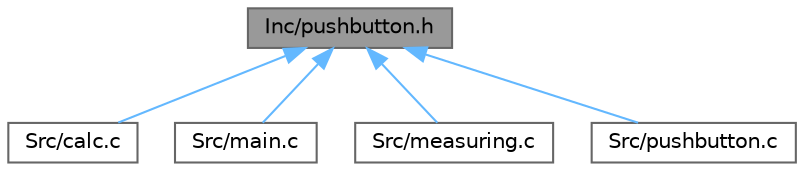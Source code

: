 digraph "Inc/pushbutton.h"
{
 // LATEX_PDF_SIZE
  bgcolor="transparent";
  edge [fontname=Helvetica,fontsize=10,labelfontname=Helvetica,labelfontsize=10];
  node [fontname=Helvetica,fontsize=10,shape=box,height=0.2,width=0.4];
  Node1 [id="Node000001",label="Inc/pushbutton.h",height=0.2,width=0.4,color="gray40", fillcolor="grey60", style="filled", fontcolor="black",tooltip="See pushbutton.c."];
  Node1 -> Node2 [id="edge1_Node000001_Node000002",dir="back",color="steelblue1",style="solid",tooltip=" "];
  Node2 [id="Node000002",label="Src/calc.c",height=0.2,width=0.4,color="grey40", fillcolor="white", style="filled",URL="$calc_8c.html",tooltip="Functions for calculating values based on RMS measurements."];
  Node1 -> Node3 [id="edge2_Node000001_Node000003",dir="back",color="steelblue1",style="solid",tooltip=" "];
  Node3 [id="Node000003",label="Src/main.c",height=0.2,width=0.4,color="grey40", fillcolor="white", style="filled",URL="$main_8c.html",tooltip="Sets up the microcontroller, the clock system and the peripherals. main.c Initialization is done for ..."];
  Node1 -> Node4 [id="edge3_Node000001_Node000004",dir="back",color="steelblue1",style="solid",tooltip=" "];
  Node4 [id="Node000004",label="Src/measuring.c",height=0.2,width=0.4,color="grey40", fillcolor="white", style="filled",URL="$measuring_8c.html",tooltip="Measuring voltages with the ADC(s) in different configurations."];
  Node1 -> Node5 [id="edge4_Node000001_Node000005",dir="back",color="steelblue1",style="solid",tooltip=" "];
  Node5 [id="Node000005",label="Src/pushbutton.c",height=0.2,width=0.4,color="grey40", fillcolor="white", style="filled",URL="$pushbutton_8c.html",tooltip="USER pushbutton."];
}
